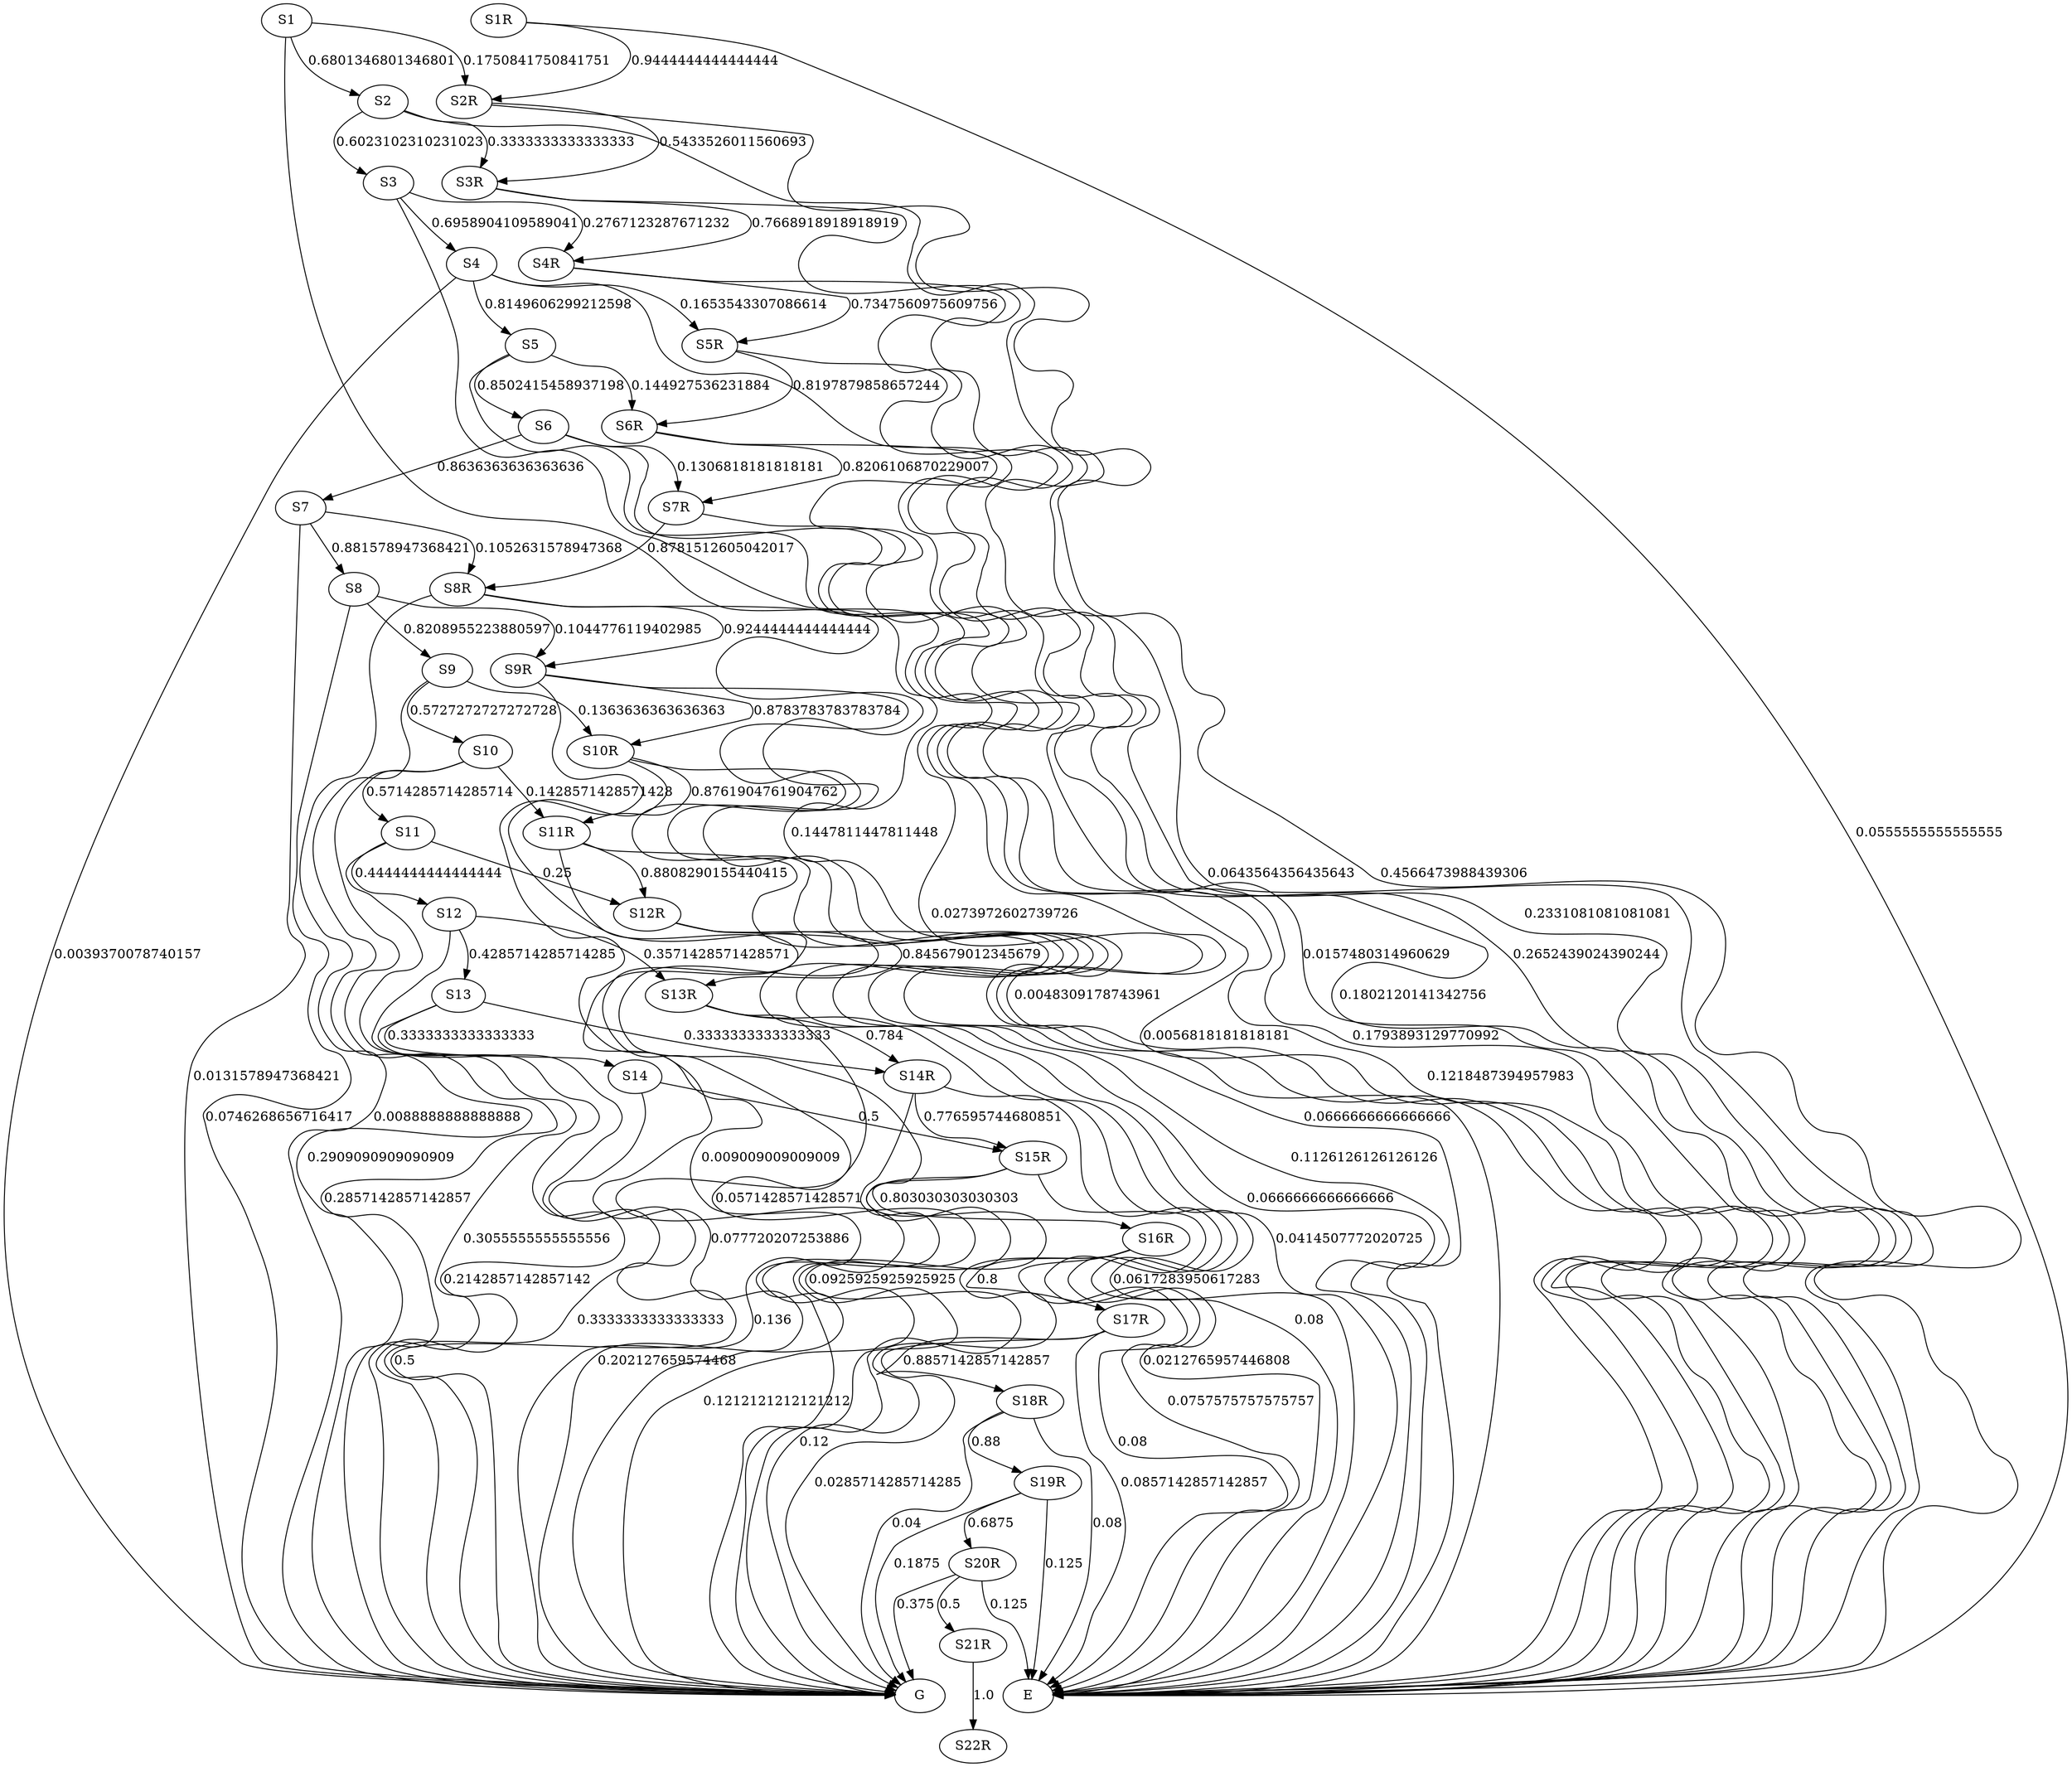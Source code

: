 digraph  {
S1;
S2;
S3;
S4;
S5;
S6;
S7;
S8;
S9;
S10;
S11;
S12;
S13;
S14;
S2R;
S1R;
S3R;
S4R;
S5R;
S6R;
S7R;
S8R;
S9R;
S10R;
S11R;
S12R;
S13R;
S14R;
S15R;
S16R;
S17R;
S18R;
S19R;
S20R;
S21R;
S22R;
E;
G;
S1 -> S2  [key=0, label="0.6801346801346801", weight="0.6801346801346801"];
S1 -> S2R  [key=0, label="0.1750841750841751", weight="0.1750841750841751"];
S1 -> E  [key=0, label="0.1447811447811448", weight="0.1447811447811448"];
S2 -> S3  [key=0, label="0.6023102310231023", weight="0.6023102310231023"];
S2 -> S3R  [key=0, label="0.3333333333333333", weight="0.3333333333333333"];
S2 -> E  [key=0, label="0.0643564356435643", weight="0.0643564356435643"];
S3 -> S4  [key=0, label="0.6958904109589041", weight="0.6958904109589041"];
S3 -> S4R  [key=0, label="0.2767123287671232", weight="0.2767123287671232"];
S3 -> E  [key=0, label="0.0273972602739726", weight="0.0273972602739726"];
S4 -> S5  [key=0, label="0.8149606299212598", weight="0.8149606299212598"];
S4 -> S5R  [key=0, label="0.1653543307086614", weight="0.1653543307086614"];
S4 -> E  [key=0, label="0.0157480314960629", weight="0.0157480314960629"];
S4 -> G  [key=0, label="0.0039370078740157", weight="0.0039370078740157"];
S5 -> S6  [key=0, label="0.8502415458937198", weight="0.8502415458937198"];
S5 -> S6R  [key=0, label="0.144927536231884", weight="0.144927536231884"];
S5 -> E  [key=0, label="0.0048309178743961", weight="0.0048309178743961"];
S6 -> S7  [key=0, label="0.8636363636363636", weight="0.8636363636363636"];
S6 -> S7R  [key=0, label="0.1306818181818181", weight="0.1306818181818181"];
S6 -> E  [key=0, label="0.0056818181818181", weight="0.0056818181818181"];
S7 -> S8  [key=0, label="0.881578947368421", weight="0.881578947368421"];
S7 -> S8R  [key=0, label="0.1052631578947368", weight="0.1052631578947368"];
S7 -> G  [key=0, label="0.0131578947368421", weight="0.0131578947368421"];
S8 -> S9  [key=0, label="0.8208955223880597", weight="0.8208955223880597"];
S8 -> S9R  [key=0, label="0.1044776119402985", weight="0.1044776119402985"];
S8 -> G  [key=0, label="0.0746268656716417", weight="0.0746268656716417"];
S9 -> S10  [key=0, label="0.5727272727272728", weight="0.5727272727272728"];
S9 -> S10R  [key=0, label="0.1363636363636363", weight="0.1363636363636363"];
S9 -> G  [key=0, label="0.2909090909090909", weight="0.2909090909090909"];
S10 -> S11  [key=0, label="0.5714285714285714", weight="0.5714285714285714"];
S10 -> S11R  [key=0, label="0.1428571428571428", weight="0.1428571428571428"];
S10 -> G  [key=0, label="0.2857142857142857", weight="0.2857142857142857"];
S11 -> S12  [key=0, label="0.4444444444444444", weight="0.4444444444444444"];
S11 -> S12R  [key=0, label="0.25", weight="0.25"];
S11 -> G  [key=0, label="0.3055555555555556", weight="0.3055555555555556"];
S12 -> S13  [key=0, label="0.4285714285714285", weight="0.4285714285714285"];
S12 -> S13R  [key=0, label="0.3571428571428571", weight="0.3571428571428571"];
S12 -> G  [key=0, label="0.2142857142857142", weight="0.2142857142857142"];
S13 -> S14  [key=0, label="0.3333333333333333", weight="0.3333333333333333"];
S13 -> S14R  [key=0, label="0.3333333333333333", weight="0.3333333333333333"];
S13 -> G  [key=0, label="0.3333333333333333", weight="0.3333333333333333"];
S14 -> S15R  [key=0, label="0.5", weight="0.5"];
S14 -> G  [key=0, label="0.5", weight="0.5"];
S2R -> S3R  [key=0, label="0.5433526011560693", weight="0.5433526011560693"];
S2R -> E  [key=0, label="0.4566473988439306", weight="0.4566473988439306"];
S1R -> S2R  [key=0, label="0.9444444444444444", weight="0.9444444444444444"];
S1R -> E  [key=0, label="0.0555555555555555", weight="0.0555555555555555"];
S3R -> S4R  [key=0, label="0.7668918918918919", weight="0.7668918918918919"];
S3R -> E  [key=0, label="0.2331081081081081", weight="0.2331081081081081"];
S4R -> S5R  [key=0, label="0.7347560975609756", weight="0.7347560975609756"];
S4R -> E  [key=0, label="0.2652439024390244", weight="0.2652439024390244"];
S5R -> S6R  [key=0, label="0.8197879858657244", weight="0.8197879858657244"];
S5R -> E  [key=0, label="0.1802120141342756", weight="0.1802120141342756"];
S6R -> S7R  [key=0, label="0.8206106870229007", weight="0.8206106870229007"];
S6R -> E  [key=0, label="0.1793893129770992", weight="0.1793893129770992"];
S7R -> S8R  [key=0, label="0.8781512605042017", weight="0.8781512605042017"];
S7R -> E  [key=0, label="0.1218487394957983", weight="0.1218487394957983"];
S8R -> S9R  [key=0, label="0.9244444444444444", weight="0.9244444444444444"];
S8R -> E  [key=0, label="0.0666666666666666", weight="0.0666666666666666"];
S8R -> G  [key=0, label="0.0088888888888888", weight="0.0088888888888888"];
S9R -> S10R  [key=0, label="0.8783783783783784", weight="0.8783783783783784"];
S9R -> E  [key=0, label="0.1126126126126126", weight="0.1126126126126126"];
S9R -> G  [key=0, label="0.009009009009009", weight="0.009009009009009"];
S10R -> S11R  [key=0, label="0.8761904761904762", weight="0.8761904761904762"];
S10R -> E  [key=0, label="0.0666666666666666", weight="0.0666666666666666"];
S10R -> G  [key=0, label="0.0571428571428571", weight="0.0571428571428571"];
S11R -> S12R  [key=0, label="0.8808290155440415", weight="0.8808290155440415"];
S11R -> E  [key=0, label="0.0414507772020725", weight="0.0414507772020725"];
S11R -> G  [key=0, label="0.077720207253886", weight="0.077720207253886"];
S12R -> S13R  [key=0, label="0.845679012345679", weight="0.845679012345679"];
S12R -> E  [key=0, label="0.0617283950617283", weight="0.0617283950617283"];
S12R -> G  [key=0, label="0.0925925925925925", weight="0.0925925925925925"];
S13R -> S14R  [key=0, label="0.784", weight="0.784"];
S13R -> E  [key=0, label="0.08", weight="0.08"];
S13R -> G  [key=0, label="0.136", weight="0.136"];
S14R -> S15R  [key=0, label="0.776595744680851", weight="0.776595744680851"];
S14R -> E  [key=0, label="0.0212765957446808", weight="0.0212765957446808"];
S14R -> G  [key=0, label="0.202127659574468", weight="0.202127659574468"];
S15R -> S16R  [key=0, label="0.803030303030303", weight="0.803030303030303"];
S15R -> E  [key=0, label="0.0757575757575757", weight="0.0757575757575757"];
S15R -> G  [key=0, label="0.1212121212121212", weight="0.1212121212121212"];
S16R -> S17R  [key=0, label="0.8", weight="0.8"];
S16R -> E  [key=0, label="0.08", weight="0.08"];
S16R -> G  [key=0, label="0.12", weight="0.12"];
S17R -> S18R  [key=0, label="0.8857142857142857", weight="0.8857142857142857"];
S17R -> E  [key=0, label="0.0857142857142857", weight="0.0857142857142857"];
S17R -> G  [key=0, label="0.0285714285714285", weight="0.0285714285714285"];
S18R -> S19R  [key=0, label="0.88", weight="0.88"];
S18R -> E  [key=0, label="0.08", weight="0.08"];
S18R -> G  [key=0, label="0.04", weight="0.04"];
S19R -> S20R  [key=0, label="0.6875", weight="0.6875"];
S19R -> E  [key=0, label="0.125", weight="0.125"];
S19R -> G  [key=0, label="0.1875", weight="0.1875"];
S20R -> S21R  [key=0, label="0.5", weight="0.5"];
S20R -> E  [key=0, label="0.125", weight="0.125"];
S20R -> G  [key=0, label="0.375", weight="0.375"];
S21R -> S22R  [key=0, label="1.0", weight="1.0"];
}
